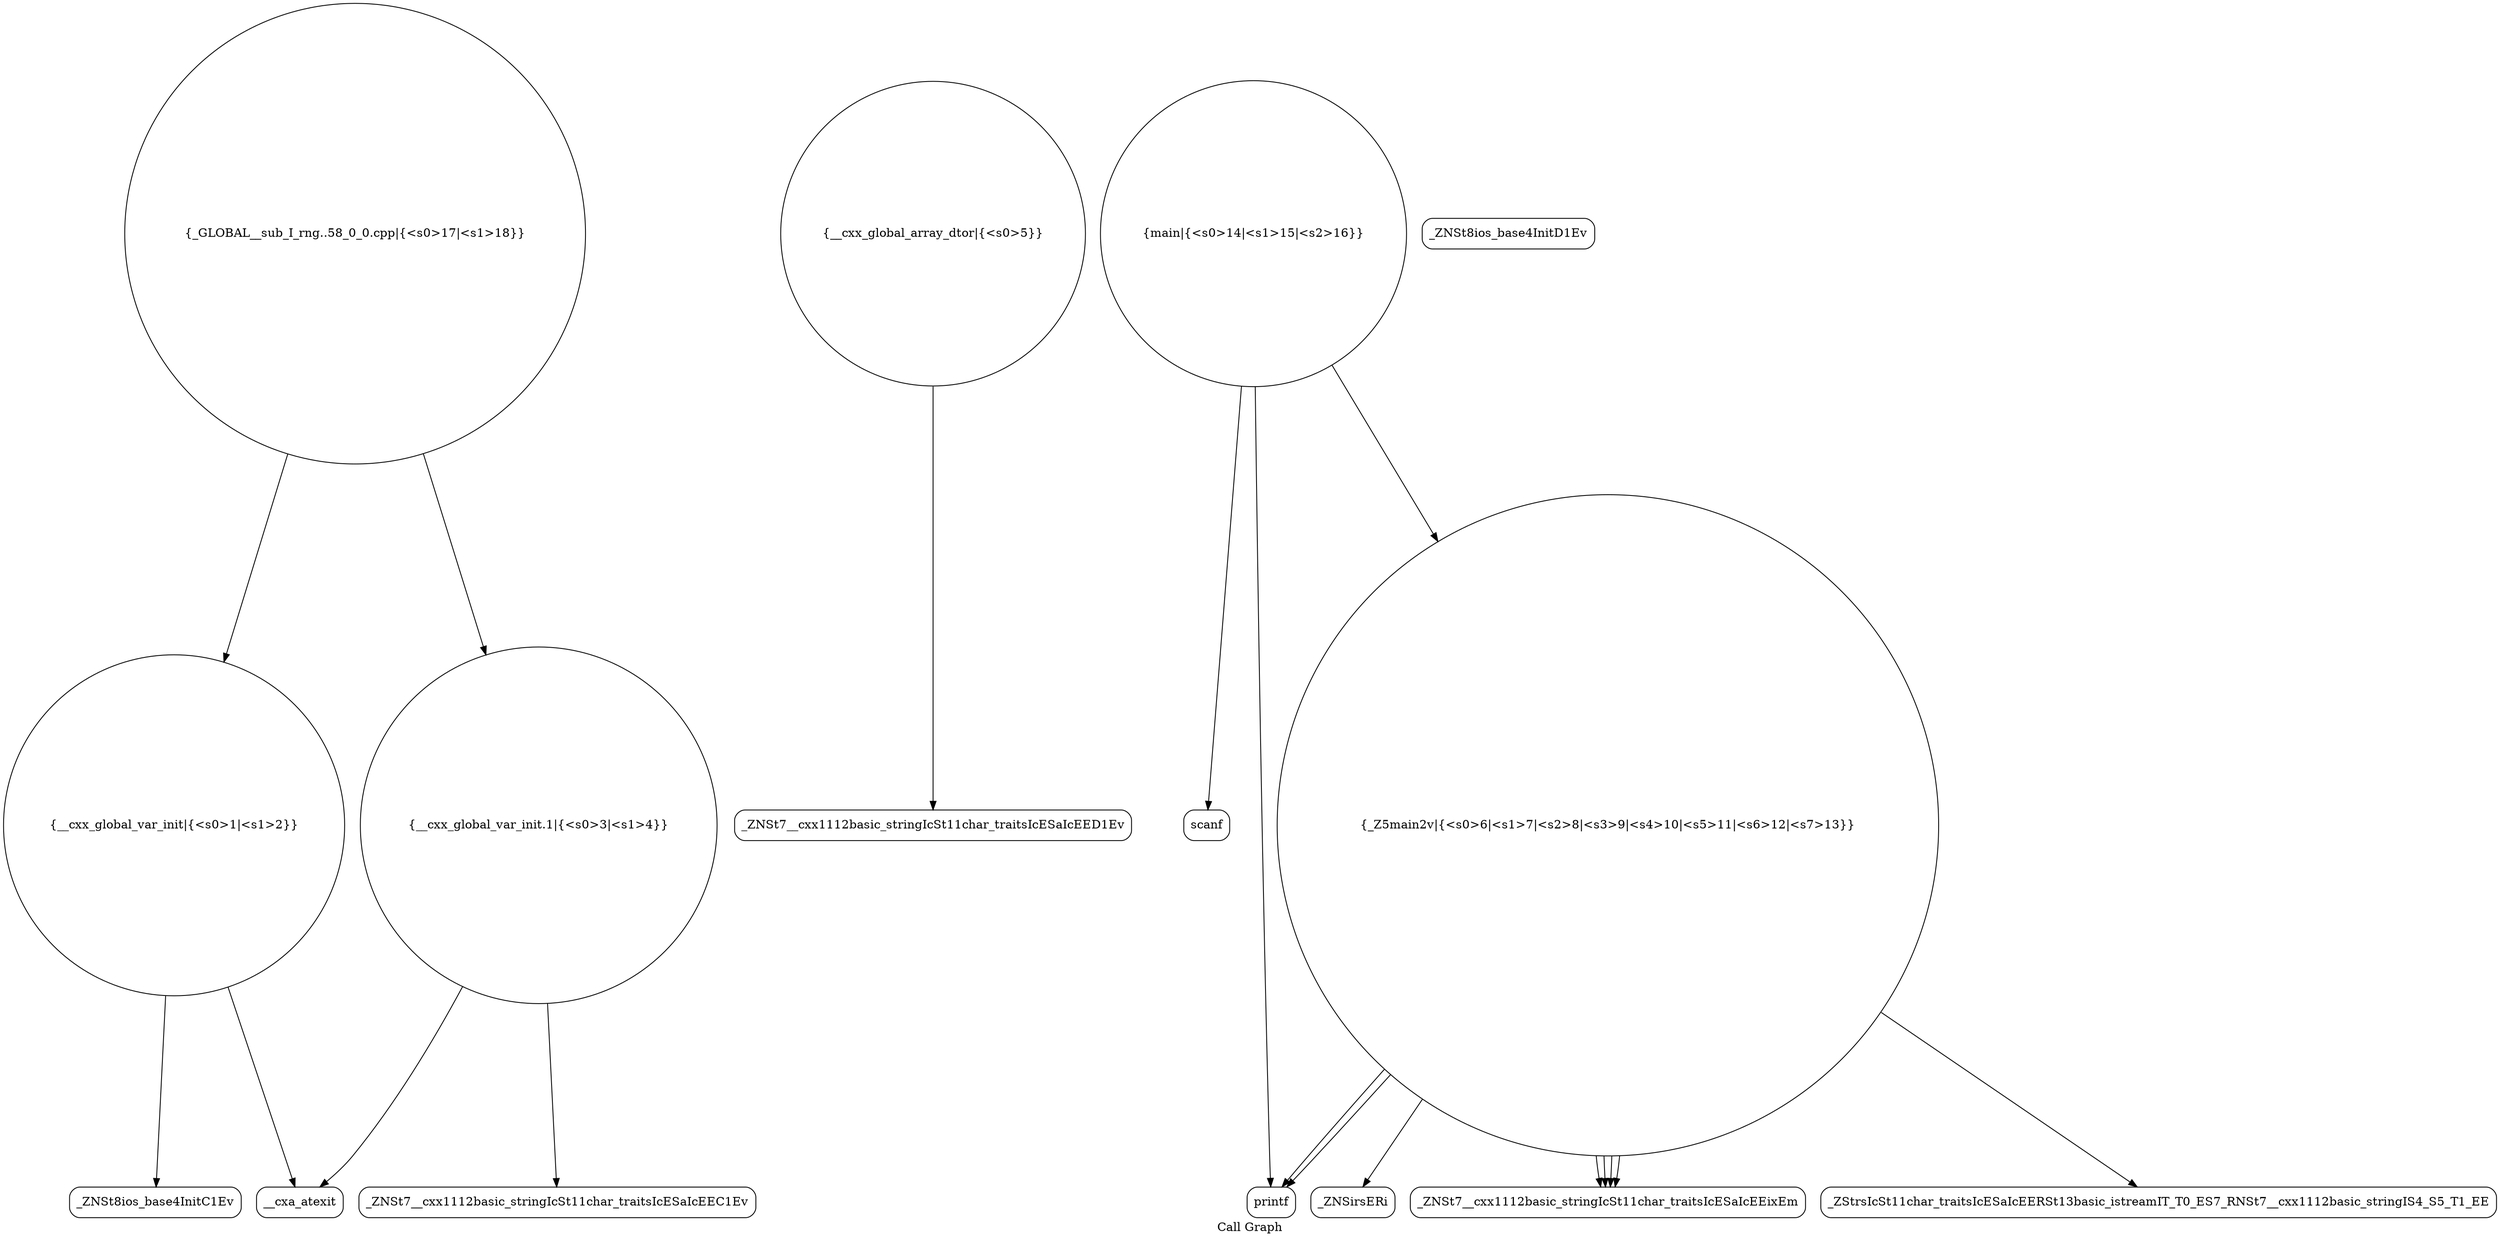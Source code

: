 digraph "Call Graph" {
	label="Call Graph";

	Node0x55b888679ba0 [shape=record,shape=circle,label="{__cxx_global_var_init|{<s0>1|<s1>2}}"];
	Node0x55b888679ba0:s0 -> Node0x55b88867a030[color=black];
	Node0x55b888679ba0:s1 -> Node0x55b88867a130[color=black];
	Node0x55b88867a330 [shape=record,shape=Mrecord,label="{_ZNSt7__cxx1112basic_stringIcSt11char_traitsIcESaIcEED1Ev}"];
	Node0x55b88867a6b0 [shape=record,shape=Mrecord,label="{scanf}"];
	Node0x55b88867a0b0 [shape=record,shape=Mrecord,label="{_ZNSt8ios_base4InitD1Ev}"];
	Node0x55b88867a430 [shape=record,shape=Mrecord,label="{_ZNSirsERi}"];
	Node0x55b88867a1b0 [shape=record,shape=circle,label="{__cxx_global_var_init.1|{<s0>3|<s1>4}}"];
	Node0x55b88867a1b0:s0 -> Node0x55b88867a230[color=black];
	Node0x55b88867a1b0:s1 -> Node0x55b88867a130[color=black];
	Node0x55b88867a530 [shape=record,shape=Mrecord,label="{_ZNSt7__cxx1112basic_stringIcSt11char_traitsIcESaIcEEixEm}"];
	Node0x55b88867a2b0 [shape=record,shape=circle,label="{__cxx_global_array_dtor|{<s0>5}}"];
	Node0x55b88867a2b0:s0 -> Node0x55b88867a330[color=black];
	Node0x55b88867a630 [shape=record,shape=circle,label="{main|{<s0>14|<s1>15|<s2>16}}"];
	Node0x55b88867a630:s0 -> Node0x55b88867a6b0[color=black];
	Node0x55b88867a630:s1 -> Node0x55b88867a5b0[color=black];
	Node0x55b88867a630:s2 -> Node0x55b88867a3b0[color=black];
	Node0x55b88867a030 [shape=record,shape=Mrecord,label="{_ZNSt8ios_base4InitC1Ev}"];
	Node0x55b88867a3b0 [shape=record,shape=circle,label="{_Z5main2v|{<s0>6|<s1>7|<s2>8|<s3>9|<s4>10|<s5>11|<s6>12|<s7>13}}"];
	Node0x55b88867a3b0:s0 -> Node0x55b88867a430[color=black];
	Node0x55b88867a3b0:s1 -> Node0x55b88867a4b0[color=black];
	Node0x55b88867a3b0:s2 -> Node0x55b88867a530[color=black];
	Node0x55b88867a3b0:s3 -> Node0x55b88867a530[color=black];
	Node0x55b88867a3b0:s4 -> Node0x55b88867a530[color=black];
	Node0x55b88867a3b0:s5 -> Node0x55b88867a530[color=black];
	Node0x55b88867a3b0:s6 -> Node0x55b88867a5b0[color=black];
	Node0x55b88867a3b0:s7 -> Node0x55b88867a5b0[color=black];
	Node0x55b88867a730 [shape=record,shape=circle,label="{_GLOBAL__sub_I_rng..58_0_0.cpp|{<s0>17|<s1>18}}"];
	Node0x55b88867a730:s0 -> Node0x55b888679ba0[color=black];
	Node0x55b88867a730:s1 -> Node0x55b88867a1b0[color=black];
	Node0x55b88867a130 [shape=record,shape=Mrecord,label="{__cxa_atexit}"];
	Node0x55b88867a4b0 [shape=record,shape=Mrecord,label="{_ZStrsIcSt11char_traitsIcESaIcEERSt13basic_istreamIT_T0_ES7_RNSt7__cxx1112basic_stringIS4_S5_T1_EE}"];
	Node0x55b88867a230 [shape=record,shape=Mrecord,label="{_ZNSt7__cxx1112basic_stringIcSt11char_traitsIcESaIcEEC1Ev}"];
	Node0x55b88867a5b0 [shape=record,shape=Mrecord,label="{printf}"];
}

